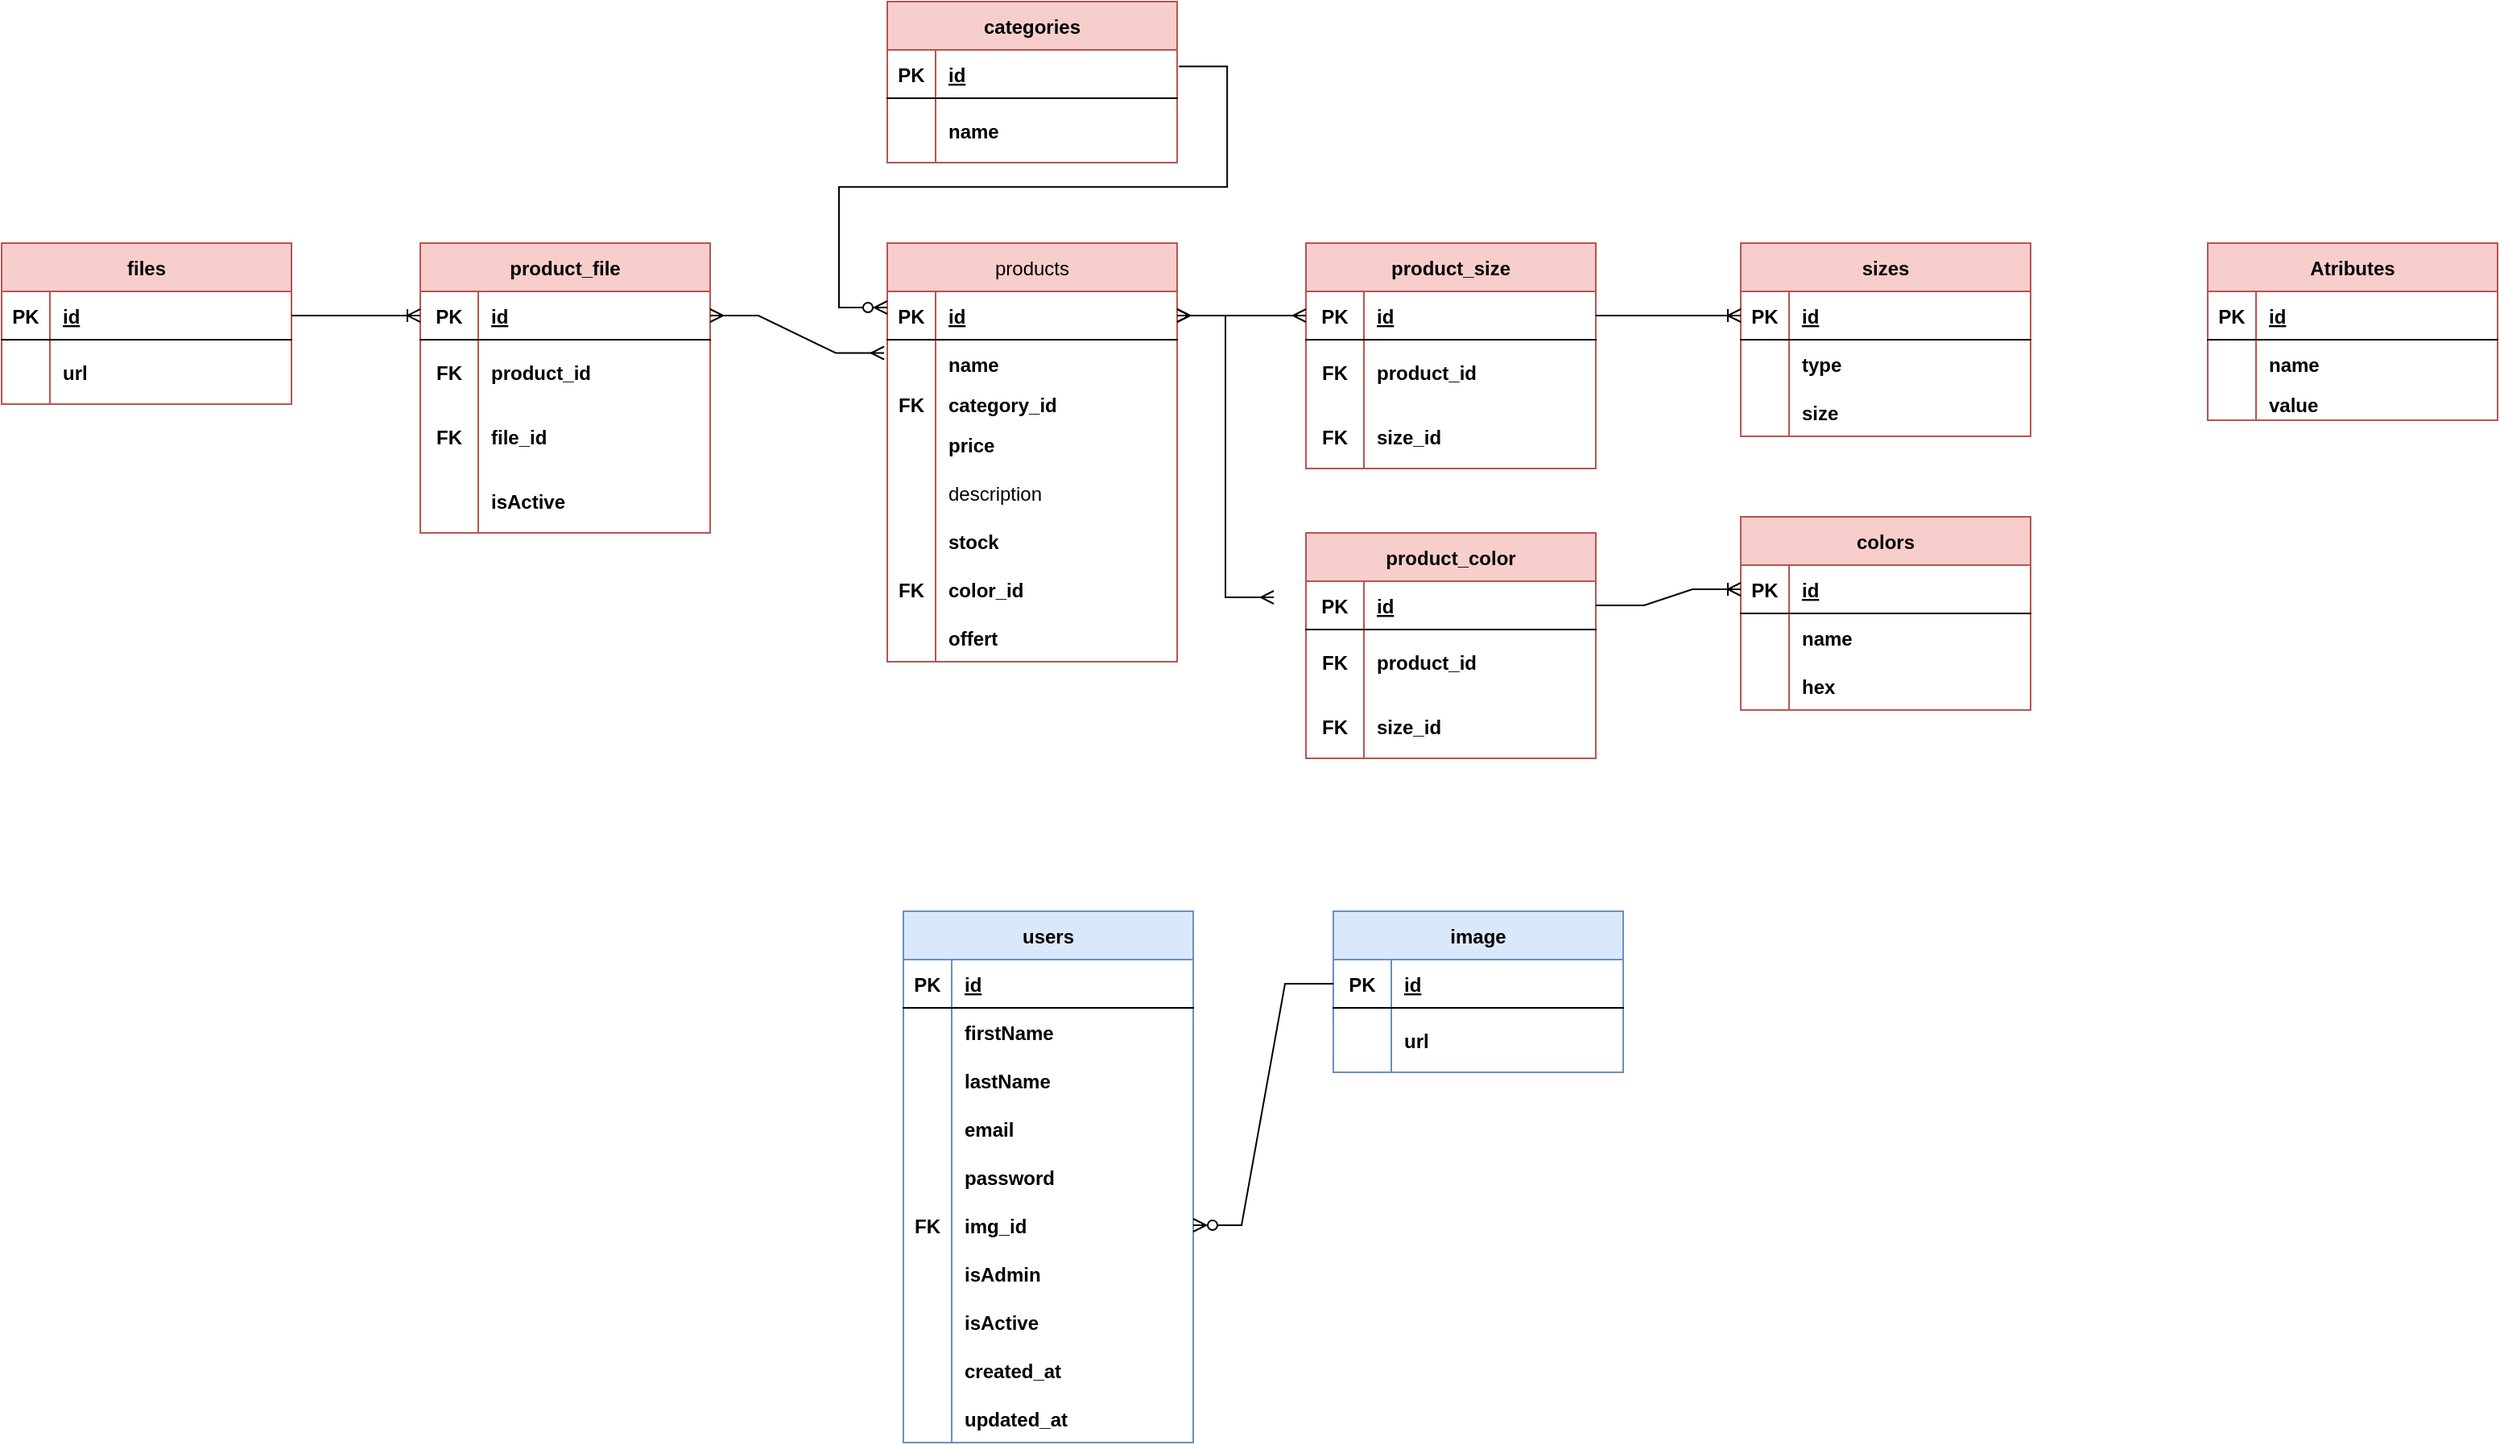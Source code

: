 <mxfile version="19.0.0" type="device"><diagram id="iajrksbG7-iOFeradj6y" name="Page-1"><mxGraphModel dx="1422" dy="762" grid="1" gridSize="10" guides="1" tooltips="1" connect="1" arrows="1" fold="1" page="1" pageScale="1" pageWidth="827" pageHeight="1169" math="0" shadow="0"><root><mxCell id="0"/><mxCell id="1" parent="0"/><mxCell id="GEAb3aBUhUumGhscxFOA-1" value="products" style="shape=table;startSize=30;container=1;collapsible=1;childLayout=tableLayout;fixedRows=1;rowLines=0;fontStyle=0;align=center;resizeLast=1;labelBackgroundColor=none;labelBorderColor=none;fillColor=#f8cecc;strokeColor=#b85450;" parent="1" vertex="1"><mxGeometry x="550" y="170" width="180" height="260" as="geometry"/></mxCell><mxCell id="GEAb3aBUhUumGhscxFOA-2" value="" style="shape=tableRow;horizontal=0;startSize=0;swimlaneHead=0;swimlaneBody=0;fillColor=none;collapsible=0;dropTarget=0;points=[[0,0.5],[1,0.5]];portConstraint=eastwest;top=0;left=0;right=0;bottom=1;" parent="GEAb3aBUhUumGhscxFOA-1" vertex="1"><mxGeometry y="30" width="180" height="30" as="geometry"/></mxCell><mxCell id="GEAb3aBUhUumGhscxFOA-3" value="PK" style="shape=partialRectangle;connectable=0;fillColor=none;top=0;left=0;bottom=0;right=0;fontStyle=1;overflow=hidden;" parent="GEAb3aBUhUumGhscxFOA-2" vertex="1"><mxGeometry width="30" height="30" as="geometry"><mxRectangle width="30" height="30" as="alternateBounds"/></mxGeometry></mxCell><mxCell id="GEAb3aBUhUumGhscxFOA-4" value="id" style="shape=partialRectangle;connectable=0;fillColor=none;top=0;left=0;bottom=0;right=0;align=left;spacingLeft=6;fontStyle=5;overflow=hidden;" parent="GEAb3aBUhUumGhscxFOA-2" vertex="1"><mxGeometry x="30" width="150" height="30" as="geometry"><mxRectangle width="150" height="30" as="alternateBounds"/></mxGeometry></mxCell><mxCell id="GEAb3aBUhUumGhscxFOA-5" value="" style="shape=tableRow;horizontal=0;startSize=0;swimlaneHead=0;swimlaneBody=0;fillColor=none;collapsible=0;dropTarget=0;points=[[0,0.5],[1,0.5]];portConstraint=eastwest;top=0;left=0;right=0;bottom=0;" parent="GEAb3aBUhUumGhscxFOA-1" vertex="1"><mxGeometry y="60" width="180" height="30" as="geometry"/></mxCell><mxCell id="GEAb3aBUhUumGhscxFOA-6" value="" style="shape=partialRectangle;connectable=0;fillColor=none;top=0;left=0;bottom=0;right=0;editable=1;overflow=hidden;" parent="GEAb3aBUhUumGhscxFOA-5" vertex="1"><mxGeometry width="30" height="30" as="geometry"><mxRectangle width="30" height="30" as="alternateBounds"/></mxGeometry></mxCell><mxCell id="GEAb3aBUhUumGhscxFOA-7" value="name" style="shape=partialRectangle;connectable=0;fillColor=none;top=0;left=0;bottom=0;right=0;align=left;spacingLeft=6;overflow=hidden;fontStyle=1" parent="GEAb3aBUhUumGhscxFOA-5" vertex="1"><mxGeometry x="30" width="150" height="30" as="geometry"><mxRectangle width="150" height="30" as="alternateBounds"/></mxGeometry></mxCell><mxCell id="GEAb3aBUhUumGhscxFOA-8" value="" style="shape=tableRow;horizontal=0;startSize=0;swimlaneHead=0;swimlaneBody=0;fillColor=none;collapsible=0;dropTarget=0;points=[[0,0.5],[1,0.5]];portConstraint=eastwest;top=0;left=0;right=0;bottom=0;" parent="GEAb3aBUhUumGhscxFOA-1" vertex="1"><mxGeometry y="90" width="180" height="20" as="geometry"/></mxCell><mxCell id="GEAb3aBUhUumGhscxFOA-9" value="FK" style="shape=partialRectangle;connectable=0;fillColor=none;top=0;left=0;bottom=0;right=0;editable=1;overflow=hidden;fontStyle=1" parent="GEAb3aBUhUumGhscxFOA-8" vertex="1"><mxGeometry width="30" height="20" as="geometry"><mxRectangle width="30" height="20" as="alternateBounds"/></mxGeometry></mxCell><mxCell id="GEAb3aBUhUumGhscxFOA-10" value="category_id" style="shape=partialRectangle;connectable=0;fillColor=none;top=0;left=0;bottom=0;right=0;align=left;spacingLeft=6;overflow=hidden;fontStyle=1" parent="GEAb3aBUhUumGhscxFOA-8" vertex="1"><mxGeometry x="30" width="150" height="20" as="geometry"><mxRectangle width="150" height="20" as="alternateBounds"/></mxGeometry></mxCell><mxCell id="GEAb3aBUhUumGhscxFOA-23" value="" style="shape=tableRow;horizontal=0;startSize=0;swimlaneHead=0;swimlaneBody=0;fillColor=none;collapsible=0;dropTarget=0;points=[[0,0.5],[1,0.5]];portConstraint=eastwest;top=0;left=0;right=0;bottom=0;" parent="GEAb3aBUhUumGhscxFOA-1" vertex="1"><mxGeometry y="110" width="180" height="30" as="geometry"/></mxCell><mxCell id="GEAb3aBUhUumGhscxFOA-24" value="" style="shape=partialRectangle;connectable=0;fillColor=none;top=0;left=0;bottom=0;right=0;editable=1;overflow=hidden;" parent="GEAb3aBUhUumGhscxFOA-23" vertex="1"><mxGeometry width="30" height="30" as="geometry"><mxRectangle width="30" height="30" as="alternateBounds"/></mxGeometry></mxCell><mxCell id="GEAb3aBUhUumGhscxFOA-25" value="price" style="shape=partialRectangle;connectable=0;fillColor=none;top=0;left=0;bottom=0;right=0;align=left;spacingLeft=6;overflow=hidden;fontStyle=1" parent="GEAb3aBUhUumGhscxFOA-23" vertex="1"><mxGeometry x="30" width="150" height="30" as="geometry"><mxRectangle width="150" height="30" as="alternateBounds"/></mxGeometry></mxCell><mxCell id="GEAb3aBUhUumGhscxFOA-26" value="" style="shape=tableRow;horizontal=0;startSize=0;swimlaneHead=0;swimlaneBody=0;fillColor=none;collapsible=0;dropTarget=0;points=[[0,0.5],[1,0.5]];portConstraint=eastwest;top=0;left=0;right=0;bottom=0;" parent="GEAb3aBUhUumGhscxFOA-1" vertex="1"><mxGeometry y="140" width="180" height="30" as="geometry"/></mxCell><mxCell id="GEAb3aBUhUumGhscxFOA-27" value="" style="shape=partialRectangle;connectable=0;fillColor=none;top=0;left=0;bottom=0;right=0;editable=1;overflow=hidden;" parent="GEAb3aBUhUumGhscxFOA-26" vertex="1"><mxGeometry width="30" height="30" as="geometry"><mxRectangle width="30" height="30" as="alternateBounds"/></mxGeometry></mxCell><mxCell id="GEAb3aBUhUumGhscxFOA-28" value="description" style="shape=partialRectangle;connectable=0;fillColor=none;top=0;left=0;bottom=0;right=0;align=left;spacingLeft=6;overflow=hidden;" parent="GEAb3aBUhUumGhscxFOA-26" vertex="1"><mxGeometry x="30" width="150" height="30" as="geometry"><mxRectangle width="150" height="30" as="alternateBounds"/></mxGeometry></mxCell><mxCell id="GEAb3aBUhUumGhscxFOA-29" value="" style="shape=tableRow;horizontal=0;startSize=0;swimlaneHead=0;swimlaneBody=0;fillColor=none;collapsible=0;dropTarget=0;points=[[0,0.5],[1,0.5]];portConstraint=eastwest;top=0;left=0;right=0;bottom=0;" parent="GEAb3aBUhUumGhscxFOA-1" vertex="1"><mxGeometry y="170" width="180" height="30" as="geometry"/></mxCell><mxCell id="GEAb3aBUhUumGhscxFOA-30" value="" style="shape=partialRectangle;connectable=0;fillColor=none;top=0;left=0;bottom=0;right=0;editable=1;overflow=hidden;" parent="GEAb3aBUhUumGhscxFOA-29" vertex="1"><mxGeometry width="30" height="30" as="geometry"><mxRectangle width="30" height="30" as="alternateBounds"/></mxGeometry></mxCell><mxCell id="GEAb3aBUhUumGhscxFOA-31" value="stock" style="shape=partialRectangle;connectable=0;fillColor=none;top=0;left=0;bottom=0;right=0;align=left;spacingLeft=6;overflow=hidden;fontStyle=1" parent="GEAb3aBUhUumGhscxFOA-29" vertex="1"><mxGeometry x="30" width="150" height="30" as="geometry"><mxRectangle width="150" height="30" as="alternateBounds"/></mxGeometry></mxCell><mxCell id="GEAb3aBUhUumGhscxFOA-35" value="" style="shape=tableRow;horizontal=0;startSize=0;swimlaneHead=0;swimlaneBody=0;fillColor=none;collapsible=0;dropTarget=0;points=[[0,0.5],[1,0.5]];portConstraint=eastwest;top=0;left=0;right=0;bottom=0;" parent="GEAb3aBUhUumGhscxFOA-1" vertex="1"><mxGeometry y="200" width="180" height="30" as="geometry"/></mxCell><mxCell id="GEAb3aBUhUumGhscxFOA-36" value="FK" style="shape=partialRectangle;connectable=0;fillColor=none;top=0;left=0;bottom=0;right=0;editable=1;overflow=hidden;fontStyle=1" parent="GEAb3aBUhUumGhscxFOA-35" vertex="1"><mxGeometry width="30" height="30" as="geometry"><mxRectangle width="30" height="30" as="alternateBounds"/></mxGeometry></mxCell><mxCell id="GEAb3aBUhUumGhscxFOA-37" value="color_id" style="shape=partialRectangle;connectable=0;fillColor=none;top=0;left=0;bottom=0;right=0;align=left;spacingLeft=6;overflow=hidden;fontStyle=1" parent="GEAb3aBUhUumGhscxFOA-35" vertex="1"><mxGeometry x="30" width="150" height="30" as="geometry"><mxRectangle width="150" height="30" as="alternateBounds"/></mxGeometry></mxCell><mxCell id="GEAb3aBUhUumGhscxFOA-38" value="" style="shape=tableRow;horizontal=0;startSize=0;swimlaneHead=0;swimlaneBody=0;fillColor=none;collapsible=0;dropTarget=0;points=[[0,0.5],[1,0.5]];portConstraint=eastwest;top=0;left=0;right=0;bottom=0;" parent="GEAb3aBUhUumGhscxFOA-1" vertex="1"><mxGeometry y="230" width="180" height="30" as="geometry"/></mxCell><mxCell id="GEAb3aBUhUumGhscxFOA-39" value="" style="shape=partialRectangle;connectable=0;fillColor=none;top=0;left=0;bottom=0;right=0;editable=1;overflow=hidden;" parent="GEAb3aBUhUumGhscxFOA-38" vertex="1"><mxGeometry width="30" height="30" as="geometry"><mxRectangle width="30" height="30" as="alternateBounds"/></mxGeometry></mxCell><mxCell id="GEAb3aBUhUumGhscxFOA-40" value="offert" style="shape=partialRectangle;connectable=0;fillColor=none;top=0;left=0;bottom=0;right=0;align=left;spacingLeft=6;overflow=hidden;fontStyle=1" parent="GEAb3aBUhUumGhscxFOA-38" vertex="1"><mxGeometry x="30" width="150" height="30" as="geometry"><mxRectangle width="150" height="30" as="alternateBounds"/></mxGeometry></mxCell><mxCell id="GEAb3aBUhUumGhscxFOA-41" value="users" style="shape=table;startSize=30;container=1;collapsible=1;childLayout=tableLayout;fixedRows=1;rowLines=0;fontStyle=1;align=center;resizeLast=1;fillColor=#dae8fc;strokeColor=#6c8ebf;" parent="1" vertex="1"><mxGeometry x="560" y="585" width="180" height="330" as="geometry"/></mxCell><mxCell id="GEAb3aBUhUumGhscxFOA-42" value="" style="shape=tableRow;horizontal=0;startSize=0;swimlaneHead=0;swimlaneBody=0;fillColor=none;collapsible=0;dropTarget=0;points=[[0,0.5],[1,0.5]];portConstraint=eastwest;top=0;left=0;right=0;bottom=1;" parent="GEAb3aBUhUumGhscxFOA-41" vertex="1"><mxGeometry y="30" width="180" height="30" as="geometry"/></mxCell><mxCell id="GEAb3aBUhUumGhscxFOA-43" value="PK" style="shape=partialRectangle;connectable=0;fillColor=none;top=0;left=0;bottom=0;right=0;fontStyle=1;overflow=hidden;" parent="GEAb3aBUhUumGhscxFOA-42" vertex="1"><mxGeometry width="30" height="30" as="geometry"><mxRectangle width="30" height="30" as="alternateBounds"/></mxGeometry></mxCell><mxCell id="GEAb3aBUhUumGhscxFOA-44" value="id" style="shape=partialRectangle;connectable=0;fillColor=none;top=0;left=0;bottom=0;right=0;align=left;spacingLeft=6;fontStyle=5;overflow=hidden;" parent="GEAb3aBUhUumGhscxFOA-42" vertex="1"><mxGeometry x="30" width="150" height="30" as="geometry"><mxRectangle width="150" height="30" as="alternateBounds"/></mxGeometry></mxCell><mxCell id="GEAb3aBUhUumGhscxFOA-45" value="" style="shape=tableRow;horizontal=0;startSize=0;swimlaneHead=0;swimlaneBody=0;fillColor=none;collapsible=0;dropTarget=0;points=[[0,0.5],[1,0.5]];portConstraint=eastwest;top=0;left=0;right=0;bottom=0;" parent="GEAb3aBUhUumGhscxFOA-41" vertex="1"><mxGeometry y="60" width="180" height="30" as="geometry"/></mxCell><mxCell id="GEAb3aBUhUumGhscxFOA-46" value="" style="shape=partialRectangle;connectable=0;fillColor=none;top=0;left=0;bottom=0;right=0;editable=1;overflow=hidden;" parent="GEAb3aBUhUumGhscxFOA-45" vertex="1"><mxGeometry width="30" height="30" as="geometry"><mxRectangle width="30" height="30" as="alternateBounds"/></mxGeometry></mxCell><mxCell id="GEAb3aBUhUumGhscxFOA-47" value="firstName" style="shape=partialRectangle;connectable=0;fillColor=none;top=0;left=0;bottom=0;right=0;align=left;spacingLeft=6;overflow=hidden;fontStyle=1" parent="GEAb3aBUhUumGhscxFOA-45" vertex="1"><mxGeometry x="30" width="150" height="30" as="geometry"><mxRectangle width="150" height="30" as="alternateBounds"/></mxGeometry></mxCell><mxCell id="GEAb3aBUhUumGhscxFOA-48" value="" style="shape=tableRow;horizontal=0;startSize=0;swimlaneHead=0;swimlaneBody=0;fillColor=none;collapsible=0;dropTarget=0;points=[[0,0.5],[1,0.5]];portConstraint=eastwest;top=0;left=0;right=0;bottom=0;" parent="GEAb3aBUhUumGhscxFOA-41" vertex="1"><mxGeometry y="90" width="180" height="30" as="geometry"/></mxCell><mxCell id="GEAb3aBUhUumGhscxFOA-49" value="" style="shape=partialRectangle;connectable=0;fillColor=none;top=0;left=0;bottom=0;right=0;editable=1;overflow=hidden;" parent="GEAb3aBUhUumGhscxFOA-48" vertex="1"><mxGeometry width="30" height="30" as="geometry"><mxRectangle width="30" height="30" as="alternateBounds"/></mxGeometry></mxCell><mxCell id="GEAb3aBUhUumGhscxFOA-50" value="lastName" style="shape=partialRectangle;connectable=0;fillColor=none;top=0;left=0;bottom=0;right=0;align=left;spacingLeft=6;overflow=hidden;fontStyle=1" parent="GEAb3aBUhUumGhscxFOA-48" vertex="1"><mxGeometry x="30" width="150" height="30" as="geometry"><mxRectangle width="150" height="30" as="alternateBounds"/></mxGeometry></mxCell><mxCell id="GEAb3aBUhUumGhscxFOA-51" value="" style="shape=tableRow;horizontal=0;startSize=0;swimlaneHead=0;swimlaneBody=0;fillColor=none;collapsible=0;dropTarget=0;points=[[0,0.5],[1,0.5]];portConstraint=eastwest;top=0;left=0;right=0;bottom=0;" parent="GEAb3aBUhUumGhscxFOA-41" vertex="1"><mxGeometry y="120" width="180" height="30" as="geometry"/></mxCell><mxCell id="GEAb3aBUhUumGhscxFOA-52" value="" style="shape=partialRectangle;connectable=0;fillColor=none;top=0;left=0;bottom=0;right=0;editable=1;overflow=hidden;" parent="GEAb3aBUhUumGhscxFOA-51" vertex="1"><mxGeometry width="30" height="30" as="geometry"><mxRectangle width="30" height="30" as="alternateBounds"/></mxGeometry></mxCell><mxCell id="GEAb3aBUhUumGhscxFOA-53" value="email" style="shape=partialRectangle;connectable=0;fillColor=none;top=0;left=0;bottom=0;right=0;align=left;spacingLeft=6;overflow=hidden;fontStyle=1" parent="GEAb3aBUhUumGhscxFOA-51" vertex="1"><mxGeometry x="30" width="150" height="30" as="geometry"><mxRectangle width="150" height="30" as="alternateBounds"/></mxGeometry></mxCell><mxCell id="GEAb3aBUhUumGhscxFOA-54" value="" style="shape=tableRow;horizontal=0;startSize=0;swimlaneHead=0;swimlaneBody=0;fillColor=none;collapsible=0;dropTarget=0;points=[[0,0.5],[1,0.5]];portConstraint=eastwest;top=0;left=0;right=0;bottom=0;" parent="GEAb3aBUhUumGhscxFOA-41" vertex="1"><mxGeometry y="150" width="180" height="30" as="geometry"/></mxCell><mxCell id="GEAb3aBUhUumGhscxFOA-55" value="" style="shape=partialRectangle;connectable=0;fillColor=none;top=0;left=0;bottom=0;right=0;editable=1;overflow=hidden;" parent="GEAb3aBUhUumGhscxFOA-54" vertex="1"><mxGeometry width="30" height="30" as="geometry"><mxRectangle width="30" height="30" as="alternateBounds"/></mxGeometry></mxCell><mxCell id="GEAb3aBUhUumGhscxFOA-56" value="password" style="shape=partialRectangle;connectable=0;fillColor=none;top=0;left=0;bottom=0;right=0;align=left;spacingLeft=6;overflow=hidden;fontStyle=1" parent="GEAb3aBUhUumGhscxFOA-54" vertex="1"><mxGeometry x="30" width="150" height="30" as="geometry"><mxRectangle width="150" height="30" as="alternateBounds"/></mxGeometry></mxCell><mxCell id="GEAb3aBUhUumGhscxFOA-57" value="" style="shape=tableRow;horizontal=0;startSize=0;swimlaneHead=0;swimlaneBody=0;fillColor=none;collapsible=0;dropTarget=0;points=[[0,0.5],[1,0.5]];portConstraint=eastwest;top=0;left=0;right=0;bottom=0;" parent="GEAb3aBUhUumGhscxFOA-41" vertex="1"><mxGeometry y="180" width="180" height="30" as="geometry"/></mxCell><mxCell id="GEAb3aBUhUumGhscxFOA-58" value="FK" style="shape=partialRectangle;connectable=0;fillColor=none;top=0;left=0;bottom=0;right=0;editable=1;overflow=hidden;fontStyle=1" parent="GEAb3aBUhUumGhscxFOA-57" vertex="1"><mxGeometry width="30" height="30" as="geometry"><mxRectangle width="30" height="30" as="alternateBounds"/></mxGeometry></mxCell><mxCell id="GEAb3aBUhUumGhscxFOA-59" value="img_id" style="shape=partialRectangle;connectable=0;fillColor=none;top=0;left=0;bottom=0;right=0;align=left;spacingLeft=6;overflow=hidden;fontStyle=1" parent="GEAb3aBUhUumGhscxFOA-57" vertex="1"><mxGeometry x="30" width="150" height="30" as="geometry"><mxRectangle width="150" height="30" as="alternateBounds"/></mxGeometry></mxCell><mxCell id="GEAb3aBUhUumGhscxFOA-60" value="" style="shape=tableRow;horizontal=0;startSize=0;swimlaneHead=0;swimlaneBody=0;fillColor=none;collapsible=0;dropTarget=0;points=[[0,0.5],[1,0.5]];portConstraint=eastwest;top=0;left=0;right=0;bottom=0;" parent="GEAb3aBUhUumGhscxFOA-41" vertex="1"><mxGeometry y="210" width="180" height="30" as="geometry"/></mxCell><mxCell id="GEAb3aBUhUumGhscxFOA-61" value="" style="shape=partialRectangle;connectable=0;fillColor=none;top=0;left=0;bottom=0;right=0;editable=1;overflow=hidden;" parent="GEAb3aBUhUumGhscxFOA-60" vertex="1"><mxGeometry width="30" height="30" as="geometry"><mxRectangle width="30" height="30" as="alternateBounds"/></mxGeometry></mxCell><mxCell id="GEAb3aBUhUumGhscxFOA-62" value="isAdmin" style="shape=partialRectangle;connectable=0;fillColor=none;top=0;left=0;bottom=0;right=0;align=left;spacingLeft=6;overflow=hidden;fontStyle=1" parent="GEAb3aBUhUumGhscxFOA-60" vertex="1"><mxGeometry x="30" width="150" height="30" as="geometry"><mxRectangle width="150" height="30" as="alternateBounds"/></mxGeometry></mxCell><mxCell id="GEAb3aBUhUumGhscxFOA-63" value="" style="shape=tableRow;horizontal=0;startSize=0;swimlaneHead=0;swimlaneBody=0;fillColor=none;collapsible=0;dropTarget=0;points=[[0,0.5],[1,0.5]];portConstraint=eastwest;top=0;left=0;right=0;bottom=0;" parent="GEAb3aBUhUumGhscxFOA-41" vertex="1"><mxGeometry y="240" width="180" height="30" as="geometry"/></mxCell><mxCell id="GEAb3aBUhUumGhscxFOA-64" value="" style="shape=partialRectangle;connectable=0;fillColor=none;top=0;left=0;bottom=0;right=0;editable=1;overflow=hidden;" parent="GEAb3aBUhUumGhscxFOA-63" vertex="1"><mxGeometry width="30" height="30" as="geometry"><mxRectangle width="30" height="30" as="alternateBounds"/></mxGeometry></mxCell><mxCell id="GEAb3aBUhUumGhscxFOA-65" value="isActive" style="shape=partialRectangle;connectable=0;fillColor=none;top=0;left=0;bottom=0;right=0;align=left;spacingLeft=6;overflow=hidden;fontStyle=1" parent="GEAb3aBUhUumGhscxFOA-63" vertex="1"><mxGeometry x="30" width="150" height="30" as="geometry"><mxRectangle width="150" height="30" as="alternateBounds"/></mxGeometry></mxCell><mxCell id="GEAb3aBUhUumGhscxFOA-423" value="" style="shape=tableRow;horizontal=0;startSize=0;swimlaneHead=0;swimlaneBody=0;fillColor=none;collapsible=0;dropTarget=0;points=[[0,0.5],[1,0.5]];portConstraint=eastwest;top=0;left=0;right=0;bottom=0;" parent="GEAb3aBUhUumGhscxFOA-41" vertex="1"><mxGeometry y="270" width="180" height="30" as="geometry"/></mxCell><mxCell id="GEAb3aBUhUumGhscxFOA-424" value="" style="shape=partialRectangle;connectable=0;fillColor=none;top=0;left=0;bottom=0;right=0;editable=1;overflow=hidden;" parent="GEAb3aBUhUumGhscxFOA-423" vertex="1"><mxGeometry width="30" height="30" as="geometry"><mxRectangle width="30" height="30" as="alternateBounds"/></mxGeometry></mxCell><mxCell id="GEAb3aBUhUumGhscxFOA-425" value="created_at" style="shape=partialRectangle;connectable=0;fillColor=none;top=0;left=0;bottom=0;right=0;align=left;spacingLeft=6;overflow=hidden;fontStyle=1" parent="GEAb3aBUhUumGhscxFOA-423" vertex="1"><mxGeometry x="30" width="150" height="30" as="geometry"><mxRectangle width="150" height="30" as="alternateBounds"/></mxGeometry></mxCell><mxCell id="GemxtytP-5EKlmzL_Mdu-1" value="" style="shape=tableRow;horizontal=0;startSize=0;swimlaneHead=0;swimlaneBody=0;fillColor=none;collapsible=0;dropTarget=0;points=[[0,0.5],[1,0.5]];portConstraint=eastwest;top=0;left=0;right=0;bottom=0;" parent="GEAb3aBUhUumGhscxFOA-41" vertex="1"><mxGeometry y="300" width="180" height="30" as="geometry"/></mxCell><mxCell id="GemxtytP-5EKlmzL_Mdu-2" value="" style="shape=partialRectangle;connectable=0;fillColor=none;top=0;left=0;bottom=0;right=0;editable=1;overflow=hidden;" parent="GemxtytP-5EKlmzL_Mdu-1" vertex="1"><mxGeometry width="30" height="30" as="geometry"><mxRectangle width="30" height="30" as="alternateBounds"/></mxGeometry></mxCell><mxCell id="GemxtytP-5EKlmzL_Mdu-3" value="updated_at" style="shape=partialRectangle;connectable=0;fillColor=none;top=0;left=0;bottom=0;right=0;align=left;spacingLeft=6;overflow=hidden;fontStyle=1" parent="GemxtytP-5EKlmzL_Mdu-1" vertex="1"><mxGeometry x="30" width="150" height="30" as="geometry"><mxRectangle width="150" height="30" as="alternateBounds"/></mxGeometry></mxCell><mxCell id="GEAb3aBUhUumGhscxFOA-189" value="files" style="shape=table;startSize=30;container=1;collapsible=1;childLayout=tableLayout;fixedRows=1;rowLines=0;fontStyle=1;align=center;resizeLast=1;labelBorderColor=none;verticalAlign=middle;fillColor=#f8cecc;strokeColor=#b85450;" parent="1" vertex="1"><mxGeometry y="170" width="180" height="100" as="geometry"/></mxCell><mxCell id="GEAb3aBUhUumGhscxFOA-190" value="" style="shape=tableRow;horizontal=0;startSize=0;swimlaneHead=0;swimlaneBody=0;fillColor=none;collapsible=0;dropTarget=0;points=[[0,0.5],[1,0.5]];portConstraint=eastwest;top=0;left=0;right=0;bottom=1;labelBorderColor=default;" parent="GEAb3aBUhUumGhscxFOA-189" vertex="1"><mxGeometry y="30" width="180" height="30" as="geometry"/></mxCell><mxCell id="GEAb3aBUhUumGhscxFOA-191" value="PK" style="shape=partialRectangle;connectable=0;fillColor=none;top=0;left=0;bottom=0;right=0;fontStyle=1;overflow=hidden;labelBorderColor=none;" parent="GEAb3aBUhUumGhscxFOA-190" vertex="1"><mxGeometry width="30" height="30" as="geometry"><mxRectangle width="30" height="30" as="alternateBounds"/></mxGeometry></mxCell><mxCell id="GEAb3aBUhUumGhscxFOA-192" value="id" style="shape=partialRectangle;connectable=0;fillColor=none;top=0;left=0;bottom=0;right=0;align=left;spacingLeft=6;fontStyle=5;overflow=hidden;labelBorderColor=none;" parent="GEAb3aBUhUumGhscxFOA-190" vertex="1"><mxGeometry x="30" width="150" height="30" as="geometry"><mxRectangle width="150" height="30" as="alternateBounds"/></mxGeometry></mxCell><mxCell id="GEAb3aBUhUumGhscxFOA-228" value="" style="shape=tableRow;horizontal=0;startSize=0;swimlaneHead=0;swimlaneBody=0;fillColor=none;collapsible=0;dropTarget=0;points=[[0,0.5],[1,0.5]];portConstraint=eastwest;top=0;left=0;right=0;bottom=0;labelBorderColor=default;" parent="GEAb3aBUhUumGhscxFOA-189" vertex="1"><mxGeometry y="60" width="180" height="40" as="geometry"/></mxCell><mxCell id="GEAb3aBUhUumGhscxFOA-229" value="" style="shape=partialRectangle;connectable=0;fillColor=none;top=0;left=0;bottom=0;right=0;editable=1;overflow=hidden;labelBorderColor=default;" parent="GEAb3aBUhUumGhscxFOA-228" vertex="1"><mxGeometry width="30" height="40" as="geometry"><mxRectangle width="30" height="40" as="alternateBounds"/></mxGeometry></mxCell><mxCell id="GEAb3aBUhUumGhscxFOA-230" value="url" style="shape=partialRectangle;connectable=0;fillColor=none;top=0;left=0;bottom=0;right=0;align=left;spacingLeft=6;overflow=hidden;labelBorderColor=none;fontStyle=1" parent="GEAb3aBUhUumGhscxFOA-228" vertex="1"><mxGeometry x="30" width="150" height="40" as="geometry"><mxRectangle width="150" height="40" as="alternateBounds"/></mxGeometry></mxCell><mxCell id="GEAb3aBUhUumGhscxFOA-205" value="categories" style="shape=table;startSize=30;container=1;collapsible=1;childLayout=tableLayout;fixedRows=1;rowLines=0;fontStyle=1;align=center;resizeLast=1;labelBorderColor=none;verticalAlign=middle;fillColor=#f8cecc;strokeColor=#b85450;" parent="1" vertex="1"><mxGeometry x="550" y="20" width="180" height="100" as="geometry"/></mxCell><mxCell id="GEAb3aBUhUumGhscxFOA-206" value="" style="shape=tableRow;horizontal=0;startSize=0;swimlaneHead=0;swimlaneBody=0;fillColor=none;collapsible=0;dropTarget=0;points=[[0,0.5],[1,0.5]];portConstraint=eastwest;top=0;left=0;right=0;bottom=1;labelBorderColor=default;" parent="GEAb3aBUhUumGhscxFOA-205" vertex="1"><mxGeometry y="30" width="180" height="30" as="geometry"/></mxCell><mxCell id="GEAb3aBUhUumGhscxFOA-207" value="PK" style="shape=partialRectangle;connectable=0;fillColor=none;top=0;left=0;bottom=0;right=0;fontStyle=1;overflow=hidden;labelBorderColor=none;" parent="GEAb3aBUhUumGhscxFOA-206" vertex="1"><mxGeometry width="30" height="30" as="geometry"><mxRectangle width="30" height="30" as="alternateBounds"/></mxGeometry></mxCell><mxCell id="GEAb3aBUhUumGhscxFOA-208" value="id" style="shape=partialRectangle;connectable=0;fillColor=none;top=0;left=0;bottom=0;right=0;align=left;spacingLeft=6;fontStyle=5;overflow=hidden;labelBorderColor=none;" parent="GEAb3aBUhUumGhscxFOA-206" vertex="1"><mxGeometry x="30" width="150" height="30" as="geometry"><mxRectangle width="150" height="30" as="alternateBounds"/></mxGeometry></mxCell><mxCell id="GEAb3aBUhUumGhscxFOA-209" value="" style="shape=tableRow;horizontal=0;startSize=0;swimlaneHead=0;swimlaneBody=0;fillColor=none;collapsible=0;dropTarget=0;points=[[0,0.5],[1,0.5]];portConstraint=eastwest;top=0;left=0;right=0;bottom=0;labelBorderColor=default;" parent="GEAb3aBUhUumGhscxFOA-205" vertex="1"><mxGeometry y="60" width="180" height="40" as="geometry"/></mxCell><mxCell id="GEAb3aBUhUumGhscxFOA-210" value="" style="shape=partialRectangle;connectable=0;fillColor=none;top=0;left=0;bottom=0;right=0;editable=1;overflow=hidden;labelBorderColor=default;" parent="GEAb3aBUhUumGhscxFOA-209" vertex="1"><mxGeometry width="30" height="40" as="geometry"><mxRectangle width="30" height="40" as="alternateBounds"/></mxGeometry></mxCell><mxCell id="GEAb3aBUhUumGhscxFOA-211" value="name" style="shape=partialRectangle;connectable=0;fillColor=none;top=0;left=0;bottom=0;right=0;align=left;spacingLeft=6;overflow=hidden;labelBorderColor=none;fontStyle=1" parent="GEAb3aBUhUumGhscxFOA-209" vertex="1"><mxGeometry x="30" width="150" height="40" as="geometry"><mxRectangle width="150" height="40" as="alternateBounds"/></mxGeometry></mxCell><mxCell id="GEAb3aBUhUumGhscxFOA-231" value="product_file" style="shape=table;startSize=30;container=1;collapsible=1;childLayout=tableLayout;fixedRows=1;rowLines=0;fontStyle=1;align=center;resizeLast=1;labelBorderColor=none;verticalAlign=middle;fillColor=#f8cecc;strokeColor=#b85450;" parent="1" vertex="1"><mxGeometry x="260" y="170" width="180" height="180" as="geometry"/></mxCell><mxCell id="GEAb3aBUhUumGhscxFOA-232" value="" style="shape=tableRow;horizontal=0;startSize=0;swimlaneHead=0;swimlaneBody=0;fillColor=none;collapsible=0;dropTarget=0;points=[[0,0.5],[1,0.5]];portConstraint=eastwest;top=0;left=0;right=0;bottom=1;labelBorderColor=default;" parent="GEAb3aBUhUumGhscxFOA-231" vertex="1"><mxGeometry y="30" width="180" height="30" as="geometry"/></mxCell><mxCell id="GEAb3aBUhUumGhscxFOA-233" value="PK" style="shape=partialRectangle;connectable=0;fillColor=none;top=0;left=0;bottom=0;right=0;fontStyle=1;overflow=hidden;labelBorderColor=none;" parent="GEAb3aBUhUumGhscxFOA-232" vertex="1"><mxGeometry width="36" height="30" as="geometry"><mxRectangle width="36" height="30" as="alternateBounds"/></mxGeometry></mxCell><mxCell id="GEAb3aBUhUumGhscxFOA-234" value="id" style="shape=partialRectangle;connectable=0;fillColor=none;top=0;left=0;bottom=0;right=0;align=left;spacingLeft=6;fontStyle=5;overflow=hidden;labelBorderColor=none;" parent="GEAb3aBUhUumGhscxFOA-232" vertex="1"><mxGeometry x="36" width="144" height="30" as="geometry"><mxRectangle width="144" height="30" as="alternateBounds"/></mxGeometry></mxCell><mxCell id="GEAb3aBUhUumGhscxFOA-235" value="" style="shape=tableRow;horizontal=0;startSize=0;swimlaneHead=0;swimlaneBody=0;fillColor=none;collapsible=0;dropTarget=0;points=[[0,0.5],[1,0.5]];portConstraint=eastwest;top=0;left=0;right=0;bottom=0;labelBorderColor=default;" parent="GEAb3aBUhUumGhscxFOA-231" vertex="1"><mxGeometry y="60" width="180" height="40" as="geometry"/></mxCell><mxCell id="GEAb3aBUhUumGhscxFOA-236" value="FK" style="shape=partialRectangle;connectable=0;fillColor=none;top=0;left=0;bottom=0;right=0;editable=1;overflow=hidden;labelBorderColor=none;fontStyle=1" parent="GEAb3aBUhUumGhscxFOA-235" vertex="1"><mxGeometry width="36" height="40" as="geometry"><mxRectangle width="36" height="40" as="alternateBounds"/></mxGeometry></mxCell><mxCell id="GEAb3aBUhUumGhscxFOA-237" value="product_id" style="shape=partialRectangle;connectable=0;fillColor=none;top=0;left=0;bottom=0;right=0;align=left;spacingLeft=6;overflow=hidden;labelBorderColor=none;fontStyle=1" parent="GEAb3aBUhUumGhscxFOA-235" vertex="1"><mxGeometry x="36" width="144" height="40" as="geometry"><mxRectangle width="144" height="40" as="alternateBounds"/></mxGeometry></mxCell><mxCell id="GEAb3aBUhUumGhscxFOA-238" value="" style="shape=tableRow;horizontal=0;startSize=0;swimlaneHead=0;swimlaneBody=0;fillColor=none;collapsible=0;dropTarget=0;points=[[0,0.5],[1,0.5]];portConstraint=eastwest;top=0;left=0;right=0;bottom=0;labelBorderColor=default;" parent="GEAb3aBUhUumGhscxFOA-231" vertex="1"><mxGeometry y="100" width="180" height="40" as="geometry"/></mxCell><mxCell id="GEAb3aBUhUumGhscxFOA-239" value="FK" style="shape=partialRectangle;connectable=0;fillColor=none;top=0;left=0;bottom=0;right=0;editable=1;overflow=hidden;labelBorderColor=none;fontStyle=1" parent="GEAb3aBUhUumGhscxFOA-238" vertex="1"><mxGeometry width="36" height="40" as="geometry"><mxRectangle width="36" height="40" as="alternateBounds"/></mxGeometry></mxCell><mxCell id="GEAb3aBUhUumGhscxFOA-240" value="file_id" style="shape=partialRectangle;connectable=0;fillColor=none;top=0;left=0;bottom=0;right=0;align=left;spacingLeft=6;overflow=hidden;labelBorderColor=none;fontStyle=1" parent="GEAb3aBUhUumGhscxFOA-238" vertex="1"><mxGeometry x="36" width="144" height="40" as="geometry"><mxRectangle width="144" height="40" as="alternateBounds"/></mxGeometry></mxCell><mxCell id="kdy2O6SODyqz-GEj9HNx-4" value="" style="shape=tableRow;horizontal=0;startSize=0;swimlaneHead=0;swimlaneBody=0;fillColor=none;collapsible=0;dropTarget=0;points=[[0,0.5],[1,0.5]];portConstraint=eastwest;top=0;left=0;right=0;bottom=0;labelBorderColor=default;" parent="GEAb3aBUhUumGhscxFOA-231" vertex="1"><mxGeometry y="140" width="180" height="40" as="geometry"/></mxCell><mxCell id="kdy2O6SODyqz-GEj9HNx-5" value="" style="shape=partialRectangle;connectable=0;fillColor=none;top=0;left=0;bottom=0;right=0;editable=1;overflow=hidden;labelBorderColor=none;fontStyle=1" parent="kdy2O6SODyqz-GEj9HNx-4" vertex="1"><mxGeometry width="36" height="40" as="geometry"><mxRectangle width="36" height="40" as="alternateBounds"/></mxGeometry></mxCell><mxCell id="kdy2O6SODyqz-GEj9HNx-6" value="isActive" style="shape=partialRectangle;connectable=0;fillColor=none;top=0;left=0;bottom=0;right=0;align=left;spacingLeft=6;overflow=hidden;labelBorderColor=none;fontStyle=1" parent="kdy2O6SODyqz-GEj9HNx-4" vertex="1"><mxGeometry x="36" width="144" height="40" as="geometry"><mxRectangle width="144" height="40" as="alternateBounds"/></mxGeometry></mxCell><mxCell id="GEAb3aBUhUumGhscxFOA-254" value="sizes" style="shape=table;startSize=30;container=1;collapsible=1;childLayout=tableLayout;fixedRows=1;rowLines=0;fontStyle=1;align=center;resizeLast=1;labelBorderColor=none;fillColor=#f8cecc;strokeColor=#b85450;" parent="1" vertex="1"><mxGeometry x="1080" y="170" width="180" height="120" as="geometry"/></mxCell><mxCell id="GEAb3aBUhUumGhscxFOA-255" value="" style="shape=tableRow;horizontal=0;startSize=0;swimlaneHead=0;swimlaneBody=0;fillColor=none;collapsible=0;dropTarget=0;points=[[0,0.5],[1,0.5]];portConstraint=eastwest;top=0;left=0;right=0;bottom=1;labelBorderColor=none;" parent="GEAb3aBUhUumGhscxFOA-254" vertex="1"><mxGeometry y="30" width="180" height="30" as="geometry"/></mxCell><mxCell id="GEAb3aBUhUumGhscxFOA-256" value="PK" style="shape=partialRectangle;connectable=0;fillColor=none;top=0;left=0;bottom=0;right=0;fontStyle=1;overflow=hidden;labelBorderColor=none;" parent="GEAb3aBUhUumGhscxFOA-255" vertex="1"><mxGeometry width="30" height="30" as="geometry"><mxRectangle width="30" height="30" as="alternateBounds"/></mxGeometry></mxCell><mxCell id="GEAb3aBUhUumGhscxFOA-257" value="id" style="shape=partialRectangle;connectable=0;fillColor=none;top=0;left=0;bottom=0;right=0;align=left;spacingLeft=6;fontStyle=5;overflow=hidden;labelBorderColor=none;" parent="GEAb3aBUhUumGhscxFOA-255" vertex="1"><mxGeometry x="30" width="150" height="30" as="geometry"><mxRectangle width="150" height="30" as="alternateBounds"/></mxGeometry></mxCell><mxCell id="GEAb3aBUhUumGhscxFOA-258" value="" style="shape=tableRow;horizontal=0;startSize=0;swimlaneHead=0;swimlaneBody=0;fillColor=none;collapsible=0;dropTarget=0;points=[[0,0.5],[1,0.5]];portConstraint=eastwest;top=0;left=0;right=0;bottom=0;labelBorderColor=none;" parent="GEAb3aBUhUumGhscxFOA-254" vertex="1"><mxGeometry y="60" width="180" height="30" as="geometry"/></mxCell><mxCell id="GEAb3aBUhUumGhscxFOA-259" value="" style="shape=partialRectangle;connectable=0;fillColor=none;top=0;left=0;bottom=0;right=0;editable=1;overflow=hidden;labelBorderColor=none;" parent="GEAb3aBUhUumGhscxFOA-258" vertex="1"><mxGeometry width="30" height="30" as="geometry"><mxRectangle width="30" height="30" as="alternateBounds"/></mxGeometry></mxCell><mxCell id="GEAb3aBUhUumGhscxFOA-260" value="type" style="shape=partialRectangle;connectable=0;fillColor=none;top=0;left=0;bottom=0;right=0;align=left;spacingLeft=6;overflow=hidden;labelBorderColor=none;fontStyle=1" parent="GEAb3aBUhUumGhscxFOA-258" vertex="1"><mxGeometry x="30" width="150" height="30" as="geometry"><mxRectangle width="150" height="30" as="alternateBounds"/></mxGeometry></mxCell><mxCell id="GEAb3aBUhUumGhscxFOA-261" value="" style="shape=tableRow;horizontal=0;startSize=0;swimlaneHead=0;swimlaneBody=0;fillColor=none;collapsible=0;dropTarget=0;points=[[0,0.5],[1,0.5]];portConstraint=eastwest;top=0;left=0;right=0;bottom=0;labelBorderColor=none;" parent="GEAb3aBUhUumGhscxFOA-254" vertex="1"><mxGeometry y="90" width="180" height="30" as="geometry"/></mxCell><mxCell id="GEAb3aBUhUumGhscxFOA-262" value="" style="shape=partialRectangle;connectable=0;fillColor=none;top=0;left=0;bottom=0;right=0;editable=1;overflow=hidden;labelBorderColor=none;" parent="GEAb3aBUhUumGhscxFOA-261" vertex="1"><mxGeometry width="30" height="30" as="geometry"><mxRectangle width="30" height="30" as="alternateBounds"/></mxGeometry></mxCell><mxCell id="GEAb3aBUhUumGhscxFOA-263" value="size" style="shape=partialRectangle;connectable=0;fillColor=none;top=0;left=0;bottom=0;right=0;align=left;spacingLeft=6;overflow=hidden;labelBorderColor=none;fontStyle=1" parent="GEAb3aBUhUumGhscxFOA-261" vertex="1"><mxGeometry x="30" width="150" height="30" as="geometry"><mxRectangle width="150" height="30" as="alternateBounds"/></mxGeometry></mxCell><mxCell id="GEAb3aBUhUumGhscxFOA-267" value="product_size" style="shape=table;startSize=30;container=1;collapsible=1;childLayout=tableLayout;fixedRows=1;rowLines=0;fontStyle=1;align=center;resizeLast=1;labelBorderColor=none;verticalAlign=middle;fillColor=#f8cecc;strokeColor=#b85450;" parent="1" vertex="1"><mxGeometry x="810" y="170" width="180" height="140" as="geometry"/></mxCell><mxCell id="GEAb3aBUhUumGhscxFOA-268" value="" style="shape=tableRow;horizontal=0;startSize=0;swimlaneHead=0;swimlaneBody=0;fillColor=none;collapsible=0;dropTarget=0;points=[[0,0.5],[1,0.5]];portConstraint=eastwest;top=0;left=0;right=0;bottom=1;labelBorderColor=default;" parent="GEAb3aBUhUumGhscxFOA-267" vertex="1"><mxGeometry y="30" width="180" height="30" as="geometry"/></mxCell><mxCell id="GEAb3aBUhUumGhscxFOA-269" value="PK" style="shape=partialRectangle;connectable=0;fillColor=none;top=0;left=0;bottom=0;right=0;fontStyle=1;overflow=hidden;labelBorderColor=none;" parent="GEAb3aBUhUumGhscxFOA-268" vertex="1"><mxGeometry width="36" height="30" as="geometry"><mxRectangle width="36" height="30" as="alternateBounds"/></mxGeometry></mxCell><mxCell id="GEAb3aBUhUumGhscxFOA-270" value="id" style="shape=partialRectangle;connectable=0;fillColor=none;top=0;left=0;bottom=0;right=0;align=left;spacingLeft=6;fontStyle=5;overflow=hidden;labelBorderColor=none;" parent="GEAb3aBUhUumGhscxFOA-268" vertex="1"><mxGeometry x="36" width="144" height="30" as="geometry"><mxRectangle width="144" height="30" as="alternateBounds"/></mxGeometry></mxCell><mxCell id="GEAb3aBUhUumGhscxFOA-271" value="" style="shape=tableRow;horizontal=0;startSize=0;swimlaneHead=0;swimlaneBody=0;fillColor=none;collapsible=0;dropTarget=0;points=[[0,0.5],[1,0.5]];portConstraint=eastwest;top=0;left=0;right=0;bottom=0;labelBorderColor=default;" parent="GEAb3aBUhUumGhscxFOA-267" vertex="1"><mxGeometry y="60" width="180" height="40" as="geometry"/></mxCell><mxCell id="GEAb3aBUhUumGhscxFOA-272" value="FK" style="shape=partialRectangle;connectable=0;fillColor=none;top=0;left=0;bottom=0;right=0;editable=1;overflow=hidden;labelBorderColor=none;fontStyle=1" parent="GEAb3aBUhUumGhscxFOA-271" vertex="1"><mxGeometry width="36" height="40" as="geometry"><mxRectangle width="36" height="40" as="alternateBounds"/></mxGeometry></mxCell><mxCell id="GEAb3aBUhUumGhscxFOA-273" value="product_id" style="shape=partialRectangle;connectable=0;fillColor=none;top=0;left=0;bottom=0;right=0;align=left;spacingLeft=6;overflow=hidden;labelBorderColor=none;fontStyle=1" parent="GEAb3aBUhUumGhscxFOA-271" vertex="1"><mxGeometry x="36" width="144" height="40" as="geometry"><mxRectangle width="144" height="40" as="alternateBounds"/></mxGeometry></mxCell><mxCell id="GEAb3aBUhUumGhscxFOA-274" value="" style="shape=tableRow;horizontal=0;startSize=0;swimlaneHead=0;swimlaneBody=0;fillColor=none;collapsible=0;dropTarget=0;points=[[0,0.5],[1,0.5]];portConstraint=eastwest;top=0;left=0;right=0;bottom=0;labelBorderColor=default;" parent="GEAb3aBUhUumGhscxFOA-267" vertex="1"><mxGeometry y="100" width="180" height="40" as="geometry"/></mxCell><mxCell id="GEAb3aBUhUumGhscxFOA-275" value="FK" style="shape=partialRectangle;connectable=0;fillColor=none;top=0;left=0;bottom=0;right=0;editable=1;overflow=hidden;labelBorderColor=none;fontStyle=1" parent="GEAb3aBUhUumGhscxFOA-274" vertex="1"><mxGeometry width="36" height="40" as="geometry"><mxRectangle width="36" height="40" as="alternateBounds"/></mxGeometry></mxCell><mxCell id="GEAb3aBUhUumGhscxFOA-276" value="size_id" style="shape=partialRectangle;connectable=0;fillColor=none;top=0;left=0;bottom=0;right=0;align=left;spacingLeft=6;overflow=hidden;labelBorderColor=none;fontStyle=1" parent="GEAb3aBUhUumGhscxFOA-274" vertex="1"><mxGeometry x="36" width="144" height="40" as="geometry"><mxRectangle width="144" height="40" as="alternateBounds"/></mxGeometry></mxCell><mxCell id="GEAb3aBUhUumGhscxFOA-435" value="" style="edgeStyle=entityRelationEdgeStyle;fontSize=12;html=1;endArrow=ERzeroToMany;endFill=1;rounded=0;exitX=1.006;exitY=0.34;exitDx=0;exitDy=0;exitPerimeter=0;" parent="1" source="GEAb3aBUhUumGhscxFOA-206" edge="1"><mxGeometry width="100" height="100" relative="1" as="geometry"><mxPoint x="740" y="60" as="sourcePoint"/><mxPoint x="550" y="210" as="targetPoint"/></mxGeometry></mxCell><mxCell id="GEAb3aBUhUumGhscxFOA-437" value="" style="edgeStyle=entityRelationEdgeStyle;fontSize=12;html=1;endArrow=ERmany;startArrow=ERmany;rounded=0;entryX=0;entryY=0.5;entryDx=0;entryDy=0;exitX=1;exitY=0.5;exitDx=0;exitDy=0;" parent="1" source="GEAb3aBUhUumGhscxFOA-2" target="GEAb3aBUhUumGhscxFOA-268" edge="1"><mxGeometry width="100" height="100" relative="1" as="geometry"><mxPoint x="640" y="270" as="sourcePoint"/><mxPoint x="740" y="170" as="targetPoint"/></mxGeometry></mxCell><mxCell id="GEAb3aBUhUumGhscxFOA-442" value="image" style="shape=table;startSize=30;container=1;collapsible=1;childLayout=tableLayout;fixedRows=1;rowLines=0;fontStyle=1;align=center;resizeLast=1;labelBorderColor=none;verticalAlign=middle;fillColor=#dae8fc;strokeColor=#6c8ebf;" parent="1" vertex="1"><mxGeometry x="827" y="585" width="180" height="100" as="geometry"/></mxCell><mxCell id="GEAb3aBUhUumGhscxFOA-443" value="" style="shape=tableRow;horizontal=0;startSize=0;swimlaneHead=0;swimlaneBody=0;fillColor=none;collapsible=0;dropTarget=0;points=[[0,0.5],[1,0.5]];portConstraint=eastwest;top=0;left=0;right=0;bottom=1;labelBorderColor=default;" parent="GEAb3aBUhUumGhscxFOA-442" vertex="1"><mxGeometry y="30" width="180" height="30" as="geometry"/></mxCell><mxCell id="GEAb3aBUhUumGhscxFOA-444" value="PK" style="shape=partialRectangle;connectable=0;fillColor=none;top=0;left=0;bottom=0;right=0;fontStyle=1;overflow=hidden;labelBorderColor=none;" parent="GEAb3aBUhUumGhscxFOA-443" vertex="1"><mxGeometry width="36" height="30" as="geometry"><mxRectangle width="36" height="30" as="alternateBounds"/></mxGeometry></mxCell><mxCell id="GEAb3aBUhUumGhscxFOA-445" value="id" style="shape=partialRectangle;connectable=0;fillColor=none;top=0;left=0;bottom=0;right=0;align=left;spacingLeft=6;fontStyle=5;overflow=hidden;labelBorderColor=none;" parent="GEAb3aBUhUumGhscxFOA-443" vertex="1"><mxGeometry x="36" width="144" height="30" as="geometry"><mxRectangle width="144" height="30" as="alternateBounds"/></mxGeometry></mxCell><mxCell id="GEAb3aBUhUumGhscxFOA-449" value="" style="shape=tableRow;horizontal=0;startSize=0;swimlaneHead=0;swimlaneBody=0;fillColor=none;collapsible=0;dropTarget=0;points=[[0,0.5],[1,0.5]];portConstraint=eastwest;top=0;left=0;right=0;bottom=0;labelBorderColor=default;" parent="GEAb3aBUhUumGhscxFOA-442" vertex="1"><mxGeometry y="60" width="180" height="40" as="geometry"/></mxCell><mxCell id="GEAb3aBUhUumGhscxFOA-450" value="" style="shape=partialRectangle;connectable=0;fillColor=none;top=0;left=0;bottom=0;right=0;editable=1;overflow=hidden;labelBorderColor=none;fontStyle=1" parent="GEAb3aBUhUumGhscxFOA-449" vertex="1"><mxGeometry width="36" height="40" as="geometry"><mxRectangle width="36" height="40" as="alternateBounds"/></mxGeometry></mxCell><mxCell id="GEAb3aBUhUumGhscxFOA-451" value="url" style="shape=partialRectangle;connectable=0;fillColor=none;top=0;left=0;bottom=0;right=0;align=left;spacingLeft=6;overflow=hidden;labelBorderColor=none;fontStyle=1" parent="GEAb3aBUhUumGhscxFOA-449" vertex="1"><mxGeometry x="36" width="144" height="40" as="geometry"><mxRectangle width="144" height="40" as="alternateBounds"/></mxGeometry></mxCell><mxCell id="GEAb3aBUhUumGhscxFOA-452" value="" style="edgeStyle=entityRelationEdgeStyle;fontSize=12;html=1;endArrow=ERzeroToMany;endFill=1;rounded=0;entryX=1;entryY=0.5;entryDx=0;entryDy=0;exitX=0;exitY=0.5;exitDx=0;exitDy=0;" parent="1" source="GEAb3aBUhUumGhscxFOA-443" target="GEAb3aBUhUumGhscxFOA-57" edge="1"><mxGeometry width="100" height="100" relative="1" as="geometry"><mxPoint x="790" y="610" as="sourcePoint"/><mxPoint x="700" y="570" as="targetPoint"/></mxGeometry></mxCell><mxCell id="GEAb3aBUhUumGhscxFOA-453" value="product_color" style="shape=table;startSize=30;container=1;collapsible=1;childLayout=tableLayout;fixedRows=1;rowLines=0;fontStyle=1;align=center;resizeLast=1;labelBorderColor=none;verticalAlign=middle;fillColor=#f8cecc;strokeColor=#b85450;" parent="1" vertex="1"><mxGeometry x="810" y="350" width="180" height="140" as="geometry"/></mxCell><mxCell id="GEAb3aBUhUumGhscxFOA-454" value="" style="shape=tableRow;horizontal=0;startSize=0;swimlaneHead=0;swimlaneBody=0;fillColor=none;collapsible=0;dropTarget=0;points=[[0,0.5],[1,0.5]];portConstraint=eastwest;top=0;left=0;right=0;bottom=1;labelBorderColor=default;" parent="GEAb3aBUhUumGhscxFOA-453" vertex="1"><mxGeometry y="30" width="180" height="30" as="geometry"/></mxCell><mxCell id="GEAb3aBUhUumGhscxFOA-455" value="PK" style="shape=partialRectangle;connectable=0;fillColor=none;top=0;left=0;bottom=0;right=0;fontStyle=1;overflow=hidden;labelBorderColor=none;" parent="GEAb3aBUhUumGhscxFOA-454" vertex="1"><mxGeometry width="36" height="30" as="geometry"><mxRectangle width="36" height="30" as="alternateBounds"/></mxGeometry></mxCell><mxCell id="GEAb3aBUhUumGhscxFOA-456" value="id" style="shape=partialRectangle;connectable=0;fillColor=none;top=0;left=0;bottom=0;right=0;align=left;spacingLeft=6;fontStyle=5;overflow=hidden;labelBorderColor=none;" parent="GEAb3aBUhUumGhscxFOA-454" vertex="1"><mxGeometry x="36" width="144" height="30" as="geometry"><mxRectangle width="144" height="30" as="alternateBounds"/></mxGeometry></mxCell><mxCell id="GEAb3aBUhUumGhscxFOA-457" value="" style="shape=tableRow;horizontal=0;startSize=0;swimlaneHead=0;swimlaneBody=0;fillColor=none;collapsible=0;dropTarget=0;points=[[0,0.5],[1,0.5]];portConstraint=eastwest;top=0;left=0;right=0;bottom=0;labelBorderColor=default;" parent="GEAb3aBUhUumGhscxFOA-453" vertex="1"><mxGeometry y="60" width="180" height="40" as="geometry"/></mxCell><mxCell id="GEAb3aBUhUumGhscxFOA-458" value="FK" style="shape=partialRectangle;connectable=0;fillColor=none;top=0;left=0;bottom=0;right=0;editable=1;overflow=hidden;labelBorderColor=none;fontStyle=1" parent="GEAb3aBUhUumGhscxFOA-457" vertex="1"><mxGeometry width="36" height="40" as="geometry"><mxRectangle width="36" height="40" as="alternateBounds"/></mxGeometry></mxCell><mxCell id="GEAb3aBUhUumGhscxFOA-459" value="product_id" style="shape=partialRectangle;connectable=0;fillColor=none;top=0;left=0;bottom=0;right=0;align=left;spacingLeft=6;overflow=hidden;labelBorderColor=none;fontStyle=1" parent="GEAb3aBUhUumGhscxFOA-457" vertex="1"><mxGeometry x="36" width="144" height="40" as="geometry"><mxRectangle width="144" height="40" as="alternateBounds"/></mxGeometry></mxCell><mxCell id="GEAb3aBUhUumGhscxFOA-460" value="" style="shape=tableRow;horizontal=0;startSize=0;swimlaneHead=0;swimlaneBody=0;fillColor=none;collapsible=0;dropTarget=0;points=[[0,0.5],[1,0.5]];portConstraint=eastwest;top=0;left=0;right=0;bottom=0;labelBorderColor=default;" parent="GEAb3aBUhUumGhscxFOA-453" vertex="1"><mxGeometry y="100" width="180" height="40" as="geometry"/></mxCell><mxCell id="GEAb3aBUhUumGhscxFOA-461" value="FK" style="shape=partialRectangle;connectable=0;fillColor=none;top=0;left=0;bottom=0;right=0;editable=1;overflow=hidden;labelBorderColor=none;fontStyle=1" parent="GEAb3aBUhUumGhscxFOA-460" vertex="1"><mxGeometry width="36" height="40" as="geometry"><mxRectangle width="36" height="40" as="alternateBounds"/></mxGeometry></mxCell><mxCell id="GEAb3aBUhUumGhscxFOA-462" value="size_id" style="shape=partialRectangle;connectable=0;fillColor=none;top=0;left=0;bottom=0;right=0;align=left;spacingLeft=6;overflow=hidden;labelBorderColor=none;fontStyle=1" parent="GEAb3aBUhUumGhscxFOA-460" vertex="1"><mxGeometry x="36" width="144" height="40" as="geometry"><mxRectangle width="144" height="40" as="alternateBounds"/></mxGeometry></mxCell><mxCell id="GEAb3aBUhUumGhscxFOA-463" value="colors" style="shape=table;startSize=30;container=1;collapsible=1;childLayout=tableLayout;fixedRows=1;rowLines=0;fontStyle=1;align=center;resizeLast=1;labelBorderColor=none;fillColor=#f8cecc;strokeColor=#b85450;" parent="1" vertex="1"><mxGeometry x="1080" y="340" width="180" height="120" as="geometry"/></mxCell><mxCell id="GEAb3aBUhUumGhscxFOA-464" value="" style="shape=tableRow;horizontal=0;startSize=0;swimlaneHead=0;swimlaneBody=0;fillColor=none;collapsible=0;dropTarget=0;points=[[0,0.5],[1,0.5]];portConstraint=eastwest;top=0;left=0;right=0;bottom=1;labelBorderColor=none;" parent="GEAb3aBUhUumGhscxFOA-463" vertex="1"><mxGeometry y="30" width="180" height="30" as="geometry"/></mxCell><mxCell id="GEAb3aBUhUumGhscxFOA-465" value="PK" style="shape=partialRectangle;connectable=0;fillColor=none;top=0;left=0;bottom=0;right=0;fontStyle=1;overflow=hidden;labelBorderColor=none;" parent="GEAb3aBUhUumGhscxFOA-464" vertex="1"><mxGeometry width="30" height="30" as="geometry"><mxRectangle width="30" height="30" as="alternateBounds"/></mxGeometry></mxCell><mxCell id="GEAb3aBUhUumGhscxFOA-466" value="id" style="shape=partialRectangle;connectable=0;fillColor=none;top=0;left=0;bottom=0;right=0;align=left;spacingLeft=6;fontStyle=5;overflow=hidden;labelBorderColor=none;" parent="GEAb3aBUhUumGhscxFOA-464" vertex="1"><mxGeometry x="30" width="150" height="30" as="geometry"><mxRectangle width="150" height="30" as="alternateBounds"/></mxGeometry></mxCell><mxCell id="GEAb3aBUhUumGhscxFOA-467" value="" style="shape=tableRow;horizontal=0;startSize=0;swimlaneHead=0;swimlaneBody=0;fillColor=none;collapsible=0;dropTarget=0;points=[[0,0.5],[1,0.5]];portConstraint=eastwest;top=0;left=0;right=0;bottom=0;labelBorderColor=none;" parent="GEAb3aBUhUumGhscxFOA-463" vertex="1"><mxGeometry y="60" width="180" height="30" as="geometry"/></mxCell><mxCell id="GEAb3aBUhUumGhscxFOA-468" value="" style="shape=partialRectangle;connectable=0;fillColor=none;top=0;left=0;bottom=0;right=0;editable=1;overflow=hidden;labelBorderColor=none;" parent="GEAb3aBUhUumGhscxFOA-467" vertex="1"><mxGeometry width="30" height="30" as="geometry"><mxRectangle width="30" height="30" as="alternateBounds"/></mxGeometry></mxCell><mxCell id="GEAb3aBUhUumGhscxFOA-469" value="name" style="shape=partialRectangle;connectable=0;fillColor=none;top=0;left=0;bottom=0;right=0;align=left;spacingLeft=6;overflow=hidden;labelBorderColor=none;fontStyle=1" parent="GEAb3aBUhUumGhscxFOA-467" vertex="1"><mxGeometry x="30" width="150" height="30" as="geometry"><mxRectangle width="150" height="30" as="alternateBounds"/></mxGeometry></mxCell><mxCell id="BdwAY3bLvWn5mePkJMsN-2" value="" style="shape=tableRow;horizontal=0;startSize=0;swimlaneHead=0;swimlaneBody=0;fillColor=none;collapsible=0;dropTarget=0;points=[[0,0.5],[1,0.5]];portConstraint=eastwest;top=0;left=0;right=0;bottom=0;labelBorderColor=none;" parent="GEAb3aBUhUumGhscxFOA-463" vertex="1"><mxGeometry y="90" width="180" height="30" as="geometry"/></mxCell><mxCell id="BdwAY3bLvWn5mePkJMsN-3" value="" style="shape=partialRectangle;connectable=0;fillColor=none;top=0;left=0;bottom=0;right=0;editable=1;overflow=hidden;labelBorderColor=none;" parent="BdwAY3bLvWn5mePkJMsN-2" vertex="1"><mxGeometry width="30" height="30" as="geometry"><mxRectangle width="30" height="30" as="alternateBounds"/></mxGeometry></mxCell><mxCell id="BdwAY3bLvWn5mePkJMsN-4" value="hex" style="shape=partialRectangle;connectable=0;fillColor=none;top=0;left=0;bottom=0;right=0;align=left;spacingLeft=6;overflow=hidden;labelBorderColor=none;fontStyle=1" parent="BdwAY3bLvWn5mePkJMsN-2" vertex="1"><mxGeometry x="30" width="150" height="30" as="geometry"><mxRectangle width="150" height="30" as="alternateBounds"/></mxGeometry></mxCell><mxCell id="GEAb3aBUhUumGhscxFOA-474" value="" style="edgeStyle=entityRelationEdgeStyle;fontSize=12;html=1;endArrow=ERmany;startArrow=ERmany;rounded=0;exitX=1;exitY=0.5;exitDx=0;exitDy=0;" parent="1" source="GEAb3aBUhUumGhscxFOA-2" edge="1"><mxGeometry width="100" height="100" relative="1" as="geometry"><mxPoint x="730" y="370" as="sourcePoint"/><mxPoint x="790" y="390" as="targetPoint"/></mxGeometry></mxCell><mxCell id="GEAb3aBUhUumGhscxFOA-475" value="" style="edgeStyle=entityRelationEdgeStyle;fontSize=12;html=1;endArrow=ERoneToMany;rounded=0;exitX=1;exitY=0.5;exitDx=0;exitDy=0;entryX=0;entryY=0.5;entryDx=0;entryDy=0;" parent="1" source="GEAb3aBUhUumGhscxFOA-190" target="GEAb3aBUhUumGhscxFOA-232" edge="1"><mxGeometry width="100" height="100" relative="1" as="geometry"><mxPoint x="160" y="300" as="sourcePoint"/><mxPoint x="260" y="200" as="targetPoint"/></mxGeometry></mxCell><mxCell id="GEAb3aBUhUumGhscxFOA-476" value="" style="edgeStyle=entityRelationEdgeStyle;fontSize=12;html=1;endArrow=ERoneToMany;rounded=0;entryX=0;entryY=0.5;entryDx=0;entryDy=0;exitX=1;exitY=0.5;exitDx=0;exitDy=0;" parent="1" source="GEAb3aBUhUumGhscxFOA-454" target="GEAb3aBUhUumGhscxFOA-464" edge="1"><mxGeometry width="100" height="100" relative="1" as="geometry"><mxPoint x="980" y="400" as="sourcePoint"/><mxPoint x="1080" y="300" as="targetPoint"/></mxGeometry></mxCell><mxCell id="GEAb3aBUhUumGhscxFOA-477" value="" style="edgeStyle=entityRelationEdgeStyle;fontSize=12;html=1;endArrow=ERoneToMany;rounded=0;entryX=0;entryY=0.5;entryDx=0;entryDy=0;exitX=1;exitY=0.5;exitDx=0;exitDy=0;" parent="1" source="GEAb3aBUhUumGhscxFOA-268" target="GEAb3aBUhUumGhscxFOA-255" edge="1"><mxGeometry width="100" height="100" relative="1" as="geometry"><mxPoint x="990" y="220" as="sourcePoint"/><mxPoint x="1080" y="220" as="targetPoint"/></mxGeometry></mxCell><mxCell id="BdwAY3bLvWn5mePkJMsN-1" value="" style="edgeStyle=entityRelationEdgeStyle;fontSize=12;html=1;endArrow=ERmany;startArrow=ERmany;rounded=0;exitX=1;exitY=0.5;exitDx=0;exitDy=0;entryX=-0.011;entryY=0.275;entryDx=0;entryDy=0;entryPerimeter=0;" parent="1" source="GEAb3aBUhUumGhscxFOA-232" target="GEAb3aBUhUumGhscxFOA-5" edge="1"><mxGeometry width="100" height="100" relative="1" as="geometry"><mxPoint x="670" y="420" as="sourcePoint"/><mxPoint x="770" y="320" as="targetPoint"/></mxGeometry></mxCell><mxCell id="d_2YSbsJZX5ORhBuxhje-1" value="Atributes" style="shape=table;startSize=30;container=1;collapsible=1;childLayout=tableLayout;fixedRows=1;rowLines=0;fontStyle=1;align=center;resizeLast=1;labelBackgroundColor=none;labelBorderColor=none;fillColor=#f8cecc;strokeColor=#b85450;" vertex="1" parent="1"><mxGeometry x="1370" y="170" width="180" height="110" as="geometry"/></mxCell><mxCell id="d_2YSbsJZX5ORhBuxhje-2" value="" style="shape=tableRow;horizontal=0;startSize=0;swimlaneHead=0;swimlaneBody=0;fillColor=none;collapsible=0;dropTarget=0;points=[[0,0.5],[1,0.5]];portConstraint=eastwest;top=0;left=0;right=0;bottom=1;" vertex="1" parent="d_2YSbsJZX5ORhBuxhje-1"><mxGeometry y="30" width="180" height="30" as="geometry"/></mxCell><mxCell id="d_2YSbsJZX5ORhBuxhje-3" value="PK" style="shape=partialRectangle;connectable=0;fillColor=none;top=0;left=0;bottom=0;right=0;fontStyle=1;overflow=hidden;" vertex="1" parent="d_2YSbsJZX5ORhBuxhje-2"><mxGeometry width="30" height="30" as="geometry"><mxRectangle width="30" height="30" as="alternateBounds"/></mxGeometry></mxCell><mxCell id="d_2YSbsJZX5ORhBuxhje-4" value="id" style="shape=partialRectangle;connectable=0;fillColor=none;top=0;left=0;bottom=0;right=0;align=left;spacingLeft=6;fontStyle=5;overflow=hidden;" vertex="1" parent="d_2YSbsJZX5ORhBuxhje-2"><mxGeometry x="30" width="150" height="30" as="geometry"><mxRectangle width="150" height="30" as="alternateBounds"/></mxGeometry></mxCell><mxCell id="d_2YSbsJZX5ORhBuxhje-5" value="" style="shape=tableRow;horizontal=0;startSize=0;swimlaneHead=0;swimlaneBody=0;fillColor=none;collapsible=0;dropTarget=0;points=[[0,0.5],[1,0.5]];portConstraint=eastwest;top=0;left=0;right=0;bottom=0;" vertex="1" parent="d_2YSbsJZX5ORhBuxhje-1"><mxGeometry y="60" width="180" height="30" as="geometry"/></mxCell><mxCell id="d_2YSbsJZX5ORhBuxhje-6" value="" style="shape=partialRectangle;connectable=0;fillColor=none;top=0;left=0;bottom=0;right=0;editable=1;overflow=hidden;" vertex="1" parent="d_2YSbsJZX5ORhBuxhje-5"><mxGeometry width="30" height="30" as="geometry"><mxRectangle width="30" height="30" as="alternateBounds"/></mxGeometry></mxCell><mxCell id="d_2YSbsJZX5ORhBuxhje-7" value="name" style="shape=partialRectangle;connectable=0;fillColor=none;top=0;left=0;bottom=0;right=0;align=left;spacingLeft=6;overflow=hidden;fontStyle=1" vertex="1" parent="d_2YSbsJZX5ORhBuxhje-5"><mxGeometry x="30" width="150" height="30" as="geometry"><mxRectangle width="150" height="30" as="alternateBounds"/></mxGeometry></mxCell><mxCell id="d_2YSbsJZX5ORhBuxhje-8" value="" style="shape=tableRow;horizontal=0;startSize=0;swimlaneHead=0;swimlaneBody=0;fillColor=none;collapsible=0;dropTarget=0;points=[[0,0.5],[1,0.5]];portConstraint=eastwest;top=0;left=0;right=0;bottom=0;" vertex="1" parent="d_2YSbsJZX5ORhBuxhje-1"><mxGeometry y="90" width="180" height="20" as="geometry"/></mxCell><mxCell id="d_2YSbsJZX5ORhBuxhje-9" value="" style="shape=partialRectangle;connectable=0;fillColor=none;top=0;left=0;bottom=0;right=0;editable=1;overflow=hidden;fontStyle=1" vertex="1" parent="d_2YSbsJZX5ORhBuxhje-8"><mxGeometry width="30" height="20" as="geometry"><mxRectangle width="30" height="20" as="alternateBounds"/></mxGeometry></mxCell><mxCell id="d_2YSbsJZX5ORhBuxhje-10" value="value" style="shape=partialRectangle;connectable=0;fillColor=none;top=0;left=0;bottom=0;right=0;align=left;spacingLeft=6;overflow=hidden;fontStyle=1" vertex="1" parent="d_2YSbsJZX5ORhBuxhje-8"><mxGeometry x="30" width="150" height="20" as="geometry"><mxRectangle width="150" height="20" as="alternateBounds"/></mxGeometry></mxCell></root></mxGraphModel></diagram></mxfile>
